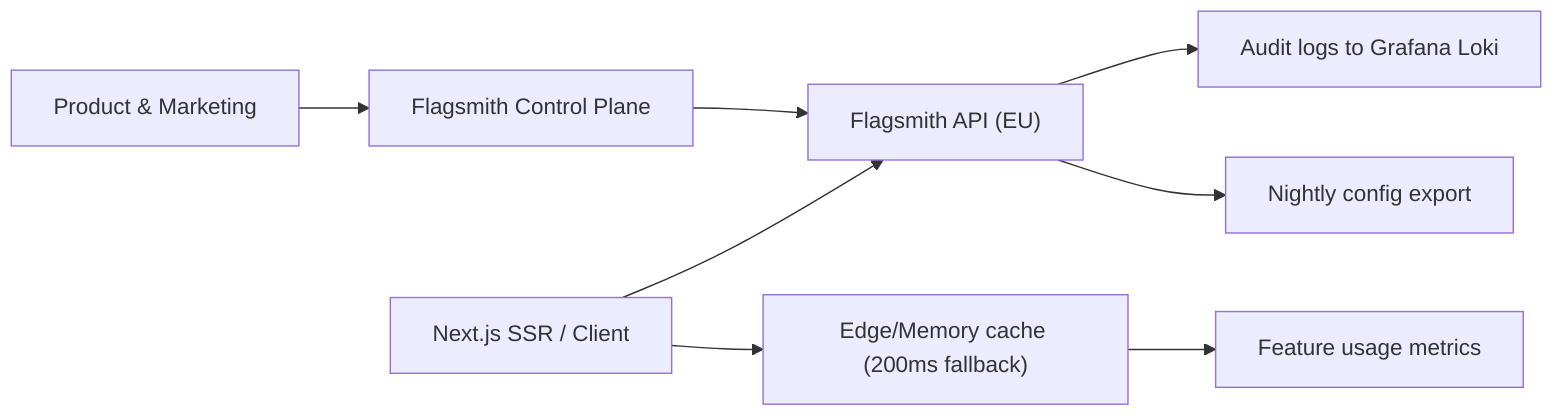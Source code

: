 flowchart LR
    Editors["Product & Marketing"] --> FlagsmithUI["Flagsmith Control Plane"]
    FlagsmithUI --> FlagsmithAPI["Flagsmith API (EU)"]
    NextApp["Next.js SSR / Client"] --> FlagsmithAPI
    NextApp --> Cache["Edge/Memory cache (200ms fallback)"]
    FlagsmithAPI --> AuditLogs["Audit logs to Grafana Loki"]
    Cache --> Observability["Feature usage metrics"]
    FlagsmithAPI --> ConfigExport["Nightly config export"]